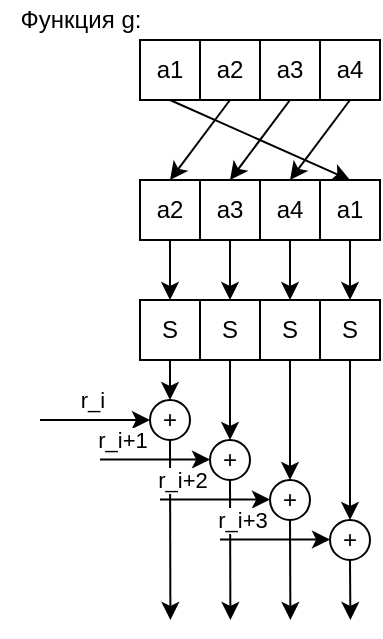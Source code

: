 <mxfile>
    <diagram id="9MZrTKpp_qGAAXGMW5Hj" name="Page-1">
        <mxGraphModel dx="631" dy="331" grid="0" gridSize="10" guides="1" tooltips="1" connect="1" arrows="1" fold="1" page="1" pageScale="1" pageWidth="1654" pageHeight="2336" math="0" shadow="0">
            <root>
                <mxCell id="0"/>
                <mxCell id="1" parent="0"/>
                <mxCell id="14" style="edgeStyle=none;html=1;exitX=0.5;exitY=1;exitDx=0;exitDy=0;entryX=0.5;entryY=0;entryDx=0;entryDy=0;" edge="1" parent="1" source="2" target="10">
                    <mxGeometry relative="1" as="geometry"/>
                </mxCell>
                <mxCell id="2" value="a1" style="whiteSpace=wrap;html=1;" vertex="1" parent="1">
                    <mxGeometry x="420" y="230" width="30" height="30" as="geometry"/>
                </mxCell>
                <mxCell id="11" style="edgeStyle=none;html=1;exitX=0.5;exitY=1;exitDx=0;exitDy=0;entryX=0.5;entryY=0;entryDx=0;entryDy=0;" edge="1" parent="1" source="3" target="7">
                    <mxGeometry relative="1" as="geometry"/>
                </mxCell>
                <mxCell id="3" value="a2" style="whiteSpace=wrap;html=1;" vertex="1" parent="1">
                    <mxGeometry x="450" y="230" width="30" height="30" as="geometry"/>
                </mxCell>
                <mxCell id="12" style="edgeStyle=none;html=1;exitX=0.5;exitY=1;exitDx=0;exitDy=0;entryX=0.5;entryY=0;entryDx=0;entryDy=0;" edge="1" parent="1" source="4" target="8">
                    <mxGeometry relative="1" as="geometry"/>
                </mxCell>
                <mxCell id="4" value="a3" style="whiteSpace=wrap;html=1;" vertex="1" parent="1">
                    <mxGeometry x="480" y="230" width="30" height="30" as="geometry"/>
                </mxCell>
                <mxCell id="13" style="edgeStyle=none;html=1;exitX=0.5;exitY=1;exitDx=0;exitDy=0;entryX=0.5;entryY=0;entryDx=0;entryDy=0;" edge="1" parent="1" source="5" target="9">
                    <mxGeometry relative="1" as="geometry"/>
                </mxCell>
                <mxCell id="5" value="a4" style="whiteSpace=wrap;html=1;" vertex="1" parent="1">
                    <mxGeometry x="510" y="230" width="30" height="30" as="geometry"/>
                </mxCell>
                <mxCell id="20" style="edgeStyle=none;html=1;exitX=0.5;exitY=1;exitDx=0;exitDy=0;entryX=0.5;entryY=0;entryDx=0;entryDy=0;" edge="1" parent="1" source="7" target="15">
                    <mxGeometry relative="1" as="geometry"/>
                </mxCell>
                <mxCell id="7" value="a2" style="whiteSpace=wrap;html=1;" vertex="1" parent="1">
                    <mxGeometry x="420" y="300" width="30" height="30" as="geometry"/>
                </mxCell>
                <mxCell id="21" style="edgeStyle=none;html=1;exitX=0.5;exitY=1;exitDx=0;exitDy=0;entryX=0.5;entryY=0;entryDx=0;entryDy=0;" edge="1" parent="1" source="8" target="17">
                    <mxGeometry relative="1" as="geometry"/>
                </mxCell>
                <mxCell id="8" value="a3" style="whiteSpace=wrap;html=1;" vertex="1" parent="1">
                    <mxGeometry x="450" y="300" width="30" height="30" as="geometry"/>
                </mxCell>
                <mxCell id="22" style="edgeStyle=none;html=1;exitX=0.5;exitY=1;exitDx=0;exitDy=0;entryX=0.5;entryY=0;entryDx=0;entryDy=0;" edge="1" parent="1" source="9" target="18">
                    <mxGeometry relative="1" as="geometry"/>
                </mxCell>
                <mxCell id="9" value="a4" style="whiteSpace=wrap;html=1;" vertex="1" parent="1">
                    <mxGeometry x="480" y="300" width="30" height="30" as="geometry"/>
                </mxCell>
                <mxCell id="23" style="edgeStyle=none;html=1;exitX=0.5;exitY=1;exitDx=0;exitDy=0;entryX=0.5;entryY=0;entryDx=0;entryDy=0;" edge="1" parent="1" source="10" target="19">
                    <mxGeometry relative="1" as="geometry"/>
                </mxCell>
                <mxCell id="10" value="a1" style="whiteSpace=wrap;html=1;" vertex="1" parent="1">
                    <mxGeometry x="510" y="300" width="30" height="30" as="geometry"/>
                </mxCell>
                <mxCell id="36" style="edgeStyle=none;html=1;exitX=0.5;exitY=1;exitDx=0;exitDy=0;entryX=0.5;entryY=0;entryDx=0;entryDy=0;" edge="1" parent="1" source="15" target="24">
                    <mxGeometry relative="1" as="geometry"/>
                </mxCell>
                <mxCell id="15" value="S" style="whiteSpace=wrap;html=1;" vertex="1" parent="1">
                    <mxGeometry x="420" y="360" width="30" height="30" as="geometry"/>
                </mxCell>
                <mxCell id="37" style="edgeStyle=none;html=1;exitX=0.5;exitY=1;exitDx=0;exitDy=0;entryX=0.5;entryY=0;entryDx=0;entryDy=0;" edge="1" parent="1" source="17" target="25">
                    <mxGeometry relative="1" as="geometry"/>
                </mxCell>
                <mxCell id="17" value="S" style="whiteSpace=wrap;html=1;" vertex="1" parent="1">
                    <mxGeometry x="450" y="360" width="30" height="30" as="geometry"/>
                </mxCell>
                <mxCell id="38" style="edgeStyle=none;html=1;exitX=0.5;exitY=1;exitDx=0;exitDy=0;entryX=0.5;entryY=0;entryDx=0;entryDy=0;" edge="1" parent="1" source="18" target="26">
                    <mxGeometry relative="1" as="geometry"/>
                </mxCell>
                <mxCell id="18" value="S" style="whiteSpace=wrap;html=1;" vertex="1" parent="1">
                    <mxGeometry x="480" y="360" width="30" height="30" as="geometry"/>
                </mxCell>
                <mxCell id="39" style="edgeStyle=none;html=1;exitX=0.5;exitY=1;exitDx=0;exitDy=0;entryX=0.5;entryY=0;entryDx=0;entryDy=0;" edge="1" parent="1" source="19" target="27">
                    <mxGeometry relative="1" as="geometry"/>
                </mxCell>
                <mxCell id="19" value="S" style="whiteSpace=wrap;html=1;" vertex="1" parent="1">
                    <mxGeometry x="510" y="360" width="30" height="30" as="geometry"/>
                </mxCell>
                <mxCell id="40" style="edgeStyle=none;html=1;exitX=0.5;exitY=1;exitDx=0;exitDy=0;" edge="1" parent="1" source="24">
                    <mxGeometry relative="1" as="geometry">
                        <mxPoint x="435.2" y="520" as="targetPoint"/>
                    </mxGeometry>
                </mxCell>
                <mxCell id="24" value="+" style="ellipse;whiteSpace=wrap;html=1;" vertex="1" parent="1">
                    <mxGeometry x="425" y="410" width="20" height="20" as="geometry"/>
                </mxCell>
                <mxCell id="41" style="edgeStyle=none;html=1;exitX=0.5;exitY=1;exitDx=0;exitDy=0;" edge="1" parent="1" source="25">
                    <mxGeometry relative="1" as="geometry">
                        <mxPoint x="465.2" y="520" as="targetPoint"/>
                    </mxGeometry>
                </mxCell>
                <mxCell id="25" value="+" style="ellipse;whiteSpace=wrap;html=1;" vertex="1" parent="1">
                    <mxGeometry x="455" y="430" width="20" height="20" as="geometry"/>
                </mxCell>
                <mxCell id="42" style="edgeStyle=none;html=1;exitX=0.5;exitY=1;exitDx=0;exitDy=0;" edge="1" parent="1" source="26">
                    <mxGeometry relative="1" as="geometry">
                        <mxPoint x="495.2" y="520" as="targetPoint"/>
                    </mxGeometry>
                </mxCell>
                <mxCell id="26" value="+" style="ellipse;whiteSpace=wrap;html=1;" vertex="1" parent="1">
                    <mxGeometry x="485" y="450" width="20" height="20" as="geometry"/>
                </mxCell>
                <mxCell id="43" style="edgeStyle=none;html=1;exitX=0.5;exitY=1;exitDx=0;exitDy=0;" edge="1" parent="1" source="27">
                    <mxGeometry relative="1" as="geometry">
                        <mxPoint x="525.2" y="520" as="targetPoint"/>
                    </mxGeometry>
                </mxCell>
                <mxCell id="27" value="+" style="ellipse;whiteSpace=wrap;html=1;" vertex="1" parent="1">
                    <mxGeometry x="515" y="470" width="20" height="20" as="geometry"/>
                </mxCell>
                <mxCell id="28" style="edgeStyle=none;html=1;entryX=0;entryY=0.5;entryDx=0;entryDy=0;" edge="1" parent="1" target="24">
                    <mxGeometry relative="1" as="geometry">
                        <mxPoint x="370" y="420" as="sourcePoint"/>
                    </mxGeometry>
                </mxCell>
                <mxCell id="29" value="r_i" style="edgeLabel;html=1;align=center;verticalAlign=middle;resizable=0;points=[];" vertex="1" connectable="0" parent="28">
                    <mxGeometry x="-0.077" y="1" relative="1" as="geometry">
                        <mxPoint y="-9" as="offset"/>
                    </mxGeometry>
                </mxCell>
                <mxCell id="30" style="edgeStyle=none;html=1;entryX=0;entryY=0.5;entryDx=0;entryDy=0;" edge="1" parent="1">
                    <mxGeometry relative="1" as="geometry">
                        <mxPoint x="400" y="439.8" as="sourcePoint"/>
                        <mxPoint x="455" y="439.8" as="targetPoint"/>
                    </mxGeometry>
                </mxCell>
                <mxCell id="31" value="r_i+1" style="edgeLabel;html=1;align=center;verticalAlign=middle;resizable=0;points=[];" vertex="1" connectable="0" parent="30">
                    <mxGeometry x="-0.077" y="1" relative="1" as="geometry">
                        <mxPoint x="-15" y="-9" as="offset"/>
                    </mxGeometry>
                </mxCell>
                <mxCell id="32" style="edgeStyle=none;html=1;entryX=0;entryY=0.5;entryDx=0;entryDy=0;" edge="1" parent="1">
                    <mxGeometry relative="1" as="geometry">
                        <mxPoint x="430" y="459.8" as="sourcePoint"/>
                        <mxPoint x="485" y="459.8" as="targetPoint"/>
                    </mxGeometry>
                </mxCell>
                <mxCell id="33" value="r_i+2" style="edgeLabel;html=1;align=center;verticalAlign=middle;resizable=0;points=[];" vertex="1" connectable="0" parent="32">
                    <mxGeometry x="-0.077" y="1" relative="1" as="geometry">
                        <mxPoint x="-15" y="-9" as="offset"/>
                    </mxGeometry>
                </mxCell>
                <mxCell id="34" style="edgeStyle=none;html=1;entryX=0;entryY=0.5;entryDx=0;entryDy=0;" edge="1" parent="1">
                    <mxGeometry relative="1" as="geometry">
                        <mxPoint x="460" y="479.8" as="sourcePoint"/>
                        <mxPoint x="515" y="479.8" as="targetPoint"/>
                    </mxGeometry>
                </mxCell>
                <mxCell id="35" value="r_i+3" style="edgeLabel;html=1;align=center;verticalAlign=middle;resizable=0;points=[];" vertex="1" connectable="0" parent="34">
                    <mxGeometry x="-0.077" y="1" relative="1" as="geometry">
                        <mxPoint x="-15" y="-9" as="offset"/>
                    </mxGeometry>
                </mxCell>
                <mxCell id="44" value="Функция g:" style="text;html=1;resizable=0;autosize=1;align=center;verticalAlign=middle;points=[];fillColor=none;strokeColor=none;rounded=0;" vertex="1" parent="1">
                    <mxGeometry x="350" y="210" width="80" height="20" as="geometry"/>
                </mxCell>
            </root>
        </mxGraphModel>
    </diagram>
</mxfile>